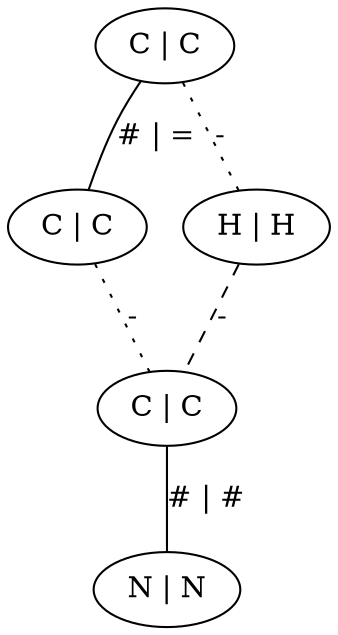 graph G {
	0 [ label="C | C" ]
	1 [ label="C | C" ]
	2 [ label="H | H" ]
	3 [ label="C | C" ]
	4 [ label="N | N" ]
	0 -- 1 [ label="# | =" ]
	0 -- 2 [ style=dotted label="-" ]
	1 -- 3 [ style=dotted label="-" ]
	2 -- 3 [ style=dashed label="-" ]
	3 -- 4 [ label="# | #" ]
}

